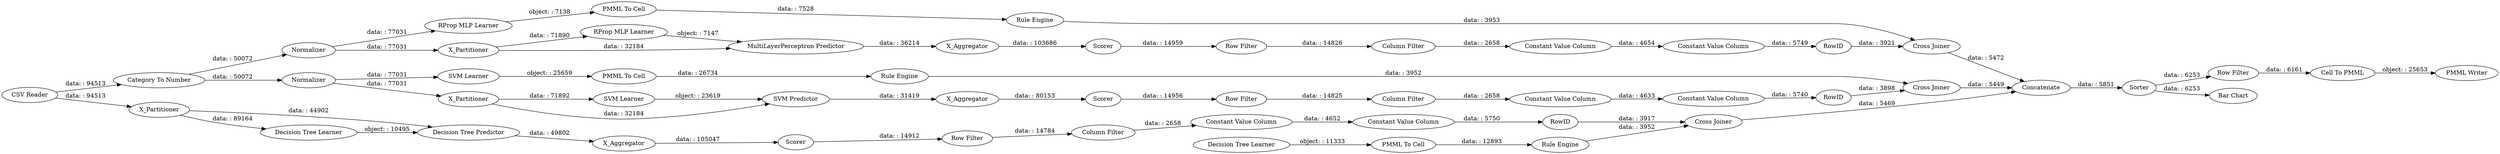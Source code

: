 digraph {
	"2177848221918745702_40" [label=Scorer]
	"-7554386848866058374_7" [label=X_Aggregator]
	"-4480082585569850940_22" [label="PMML To Cell"]
	"-7554386848866058374_41" [label=Scorer]
	"-7554386848866058374_40" [label=Normalizer]
	"7406321529639607180_53" [label="Row Filter"]
	"7406321529639607180_64" [label="CSV Reader"]
	"2177848221918745702_38" [label="Cross Joiner"]
	"-7554386848866058374_2" [label=X_Partitioner]
	"-3689191109359415079_292" [label="Constant Value Column"]
	"-2783650587054491699_290" [label="Constant Value Column"]
	"7406321529639607180_59" [label="Bar Chart"]
	"-2783650587054491699_9" [label="Row Filter"]
	"2056285031852791920_34" [label="PMML To Cell"]
	"3589765216832476248_39" [label=Scorer]
	"-3689191109359415079_290" [label="Constant Value Column"]
	"2056285031852791920_33" [label="SVM Learner"]
	"2177848221918745702_2" [label=X_Partitioner]
	"-3689191109359415079_294" [label="Column Filter"]
	"-5938323984082835843_290" [label="Constant Value Column"]
	"-2783650587054491699_294" [label="Column Filter"]
	"2177848221918745702_32" [label="MultiLayerPerceptron Predictor"]
	"-3689191109359415079_293" [label=RowID]
	"-7554386848866058374_32" [label="SVM Predictor"]
	"3589765216832476248_31" [label="Decision Tree Learner"]
	"3589765216832476248_32" [label="Decision Tree Predictor"]
	"7406321529639607180_54" [label="Cell To PMML"]
	"3589765216832476248_2" [label=X_Partitioner]
	"-8675893821057587519_33" [label="Decision Tree Learner"]
	"7406321529639607180_58" [label="Category To Number"]
	"-7554386848866058374_31" [label="SVM Learner"]
	"-2783650587054491699_293" [label=RowID]
	"2177848221918745702_31" [label="RProp MLP Learner"]
	"-5938323984082835843_293" [label=RowID]
	"7406321529639607180_61" [label="PMML Writer"]
	"-2783650587054491699_292" [label="Constant Value Column"]
	"3589765216832476248_38" [label="Cross Joiner"]
	"7406321529639607180_52" [label=Sorter]
	"2177848221918745702_7" [label=X_Aggregator]
	"-4480082585569850940_34" [label="Rule Engine"]
	"3589765216832476248_7" [label=X_Aggregator]
	"-8675893821057587519_28" [label="PMML To Cell"]
	"-3689191109359415079_9" [label="Row Filter"]
	"-8675893821057587519_34" [label="Rule Engine"]
	"-5938323984082835843_294" [label="Column Filter"]
	"2177848221918745702_39" [label=Normalizer]
	"2056285031852791920_35" [label="Rule Engine"]
	"-7554386848866058374_39" [label="Cross Joiner"]
	"-4480082585569850940_35" [label="RProp MLP Learner"]
	"-5938323984082835843_9" [label="Row Filter"]
	"-5938323984082835843_292" [label="Constant Value Column"]
	"7406321529639607180_60" [label=Concatenate]
	"7406321529639607180_54" -> "7406321529639607180_61" [label="object: : 25653"]
	"3589765216832476248_31" -> "3589765216832476248_32" [label="object: : 10495"]
	"-5938323984082835843_294" -> "-5938323984082835843_290" [label="data: : 2658"]
	"2056285031852791920_33" -> "2056285031852791920_34" [label="object: : 25659"]
	"2177848221918745702_39" -> "-4480082585569850940_35" [label="data: : 77031"]
	"2177848221918745702_2" -> "2177848221918745702_32" [label="data: : 32184"]
	"-7554386848866058374_41" -> "-5938323984082835843_9" [label="data: : 14956"]
	"-4480082585569850940_34" -> "2177848221918745702_38" [label="data: : 3953"]
	"-3689191109359415079_292" -> "-3689191109359415079_293" [label="data: : 5750"]
	"-2783650587054491699_292" -> "-2783650587054491699_293" [label="data: : 5749"]
	"7406321529639607180_52" -> "7406321529639607180_53" [label="data: : 6253"]
	"2177848221918745702_39" -> "2177848221918745702_2" [label="data: : 77031"]
	"-7554386848866058374_32" -> "-7554386848866058374_7" [label="data: : 31419"]
	"-3689191109359415079_294" -> "-3689191109359415079_290" [label="data: : 2658"]
	"-4480082585569850940_22" -> "-4480082585569850940_34" [label="data: : 7528"]
	"3589765216832476248_7" -> "3589765216832476248_39" [label="data: : 105047"]
	"-2783650587054491699_290" -> "-2783650587054491699_292" [label="data: : 4654"]
	"-2783650587054491699_9" -> "-2783650587054491699_294" [label="data: : 14826"]
	"7406321529639607180_58" -> "-7554386848866058374_40" [label="data: : 50072"]
	"-7554386848866058374_40" -> "2056285031852791920_33" [label="data: : 77031"]
	"-3689191109359415079_9" -> "-3689191109359415079_294" [label="data: : 14784"]
	"3589765216832476248_39" -> "-3689191109359415079_9" [label="data: : 14912"]
	"-5938323984082835843_290" -> "-5938323984082835843_292" [label="data: : 4633"]
	"7406321529639607180_64" -> "3589765216832476248_2" [label="data: : 94513"]
	"2177848221918745702_32" -> "2177848221918745702_7" [label="data: : 36214"]
	"2177848221918745702_2" -> "2177848221918745702_31" [label="data: : 71890"]
	"-2783650587054491699_294" -> "-2783650587054491699_290" [label="data: : 2658"]
	"3589765216832476248_2" -> "3589765216832476248_32" [label="data: : 44902"]
	"2177848221918745702_7" -> "2177848221918745702_40" [label="data: : 103686"]
	"-7554386848866058374_2" -> "-7554386848866058374_32" [label="data: : 32184"]
	"2177848221918745702_38" -> "7406321529639607180_60" [label="data: : 5472"]
	"-3689191109359415079_290" -> "-3689191109359415079_292" [label="data: : 4652"]
	"2056285031852791920_34" -> "2056285031852791920_35" [label="data: : 26734"]
	"7406321529639607180_60" -> "7406321529639607180_52" [label="data: : 5851"]
	"-2783650587054491699_293" -> "2177848221918745702_38" [label="data: : 3921"]
	"-7554386848866058374_31" -> "-7554386848866058374_32" [label="object: : 23619"]
	"3589765216832476248_38" -> "7406321529639607180_60" [label="data: : 5469"]
	"-8675893821057587519_28" -> "-8675893821057587519_34" [label="data: : 12893"]
	"-7554386848866058374_2" -> "-7554386848866058374_31" [label="data: : 71892"]
	"-8675893821057587519_34" -> "3589765216832476248_38" [label="data: : 3952"]
	"2056285031852791920_35" -> "-7554386848866058374_39" [label="data: : 3952"]
	"-5938323984082835843_292" -> "-5938323984082835843_293" [label="data: : 5740"]
	"2177848221918745702_40" -> "-2783650587054491699_9" [label="data: : 14959"]
	"-5938323984082835843_9" -> "-5938323984082835843_294" [label="data: : 14825"]
	"-5938323984082835843_293" -> "-7554386848866058374_39" [label="data: : 3898"]
	"7406321529639607180_64" -> "7406321529639607180_58" [label="data: : 94513"]
	"2177848221918745702_31" -> "2177848221918745702_32" [label="object: : 7147"]
	"-8675893821057587519_33" -> "-8675893821057587519_28" [label="object: : 11333"]
	"-4480082585569850940_35" -> "-4480082585569850940_22" [label="object: : 7138"]
	"-7554386848866058374_39" -> "7406321529639607180_60" [label="data: : 5449"]
	"3589765216832476248_2" -> "3589765216832476248_31" [label="data: : 89164"]
	"7406321529639607180_52" -> "7406321529639607180_59" [label="data: : 6253"]
	"7406321529639607180_58" -> "2177848221918745702_39" [label="data: : 50072"]
	"-7554386848866058374_7" -> "-7554386848866058374_41" [label="data: : 80153"]
	"7406321529639607180_53" -> "7406321529639607180_54" [label="data: : 6161"]
	"3589765216832476248_32" -> "3589765216832476248_7" [label="data: : 49802"]
	"-3689191109359415079_293" -> "3589765216832476248_38" [label="data: : 3917"]
	"-7554386848866058374_40" -> "-7554386848866058374_2" [label="data: : 77031"]
	rankdir=LR
}
